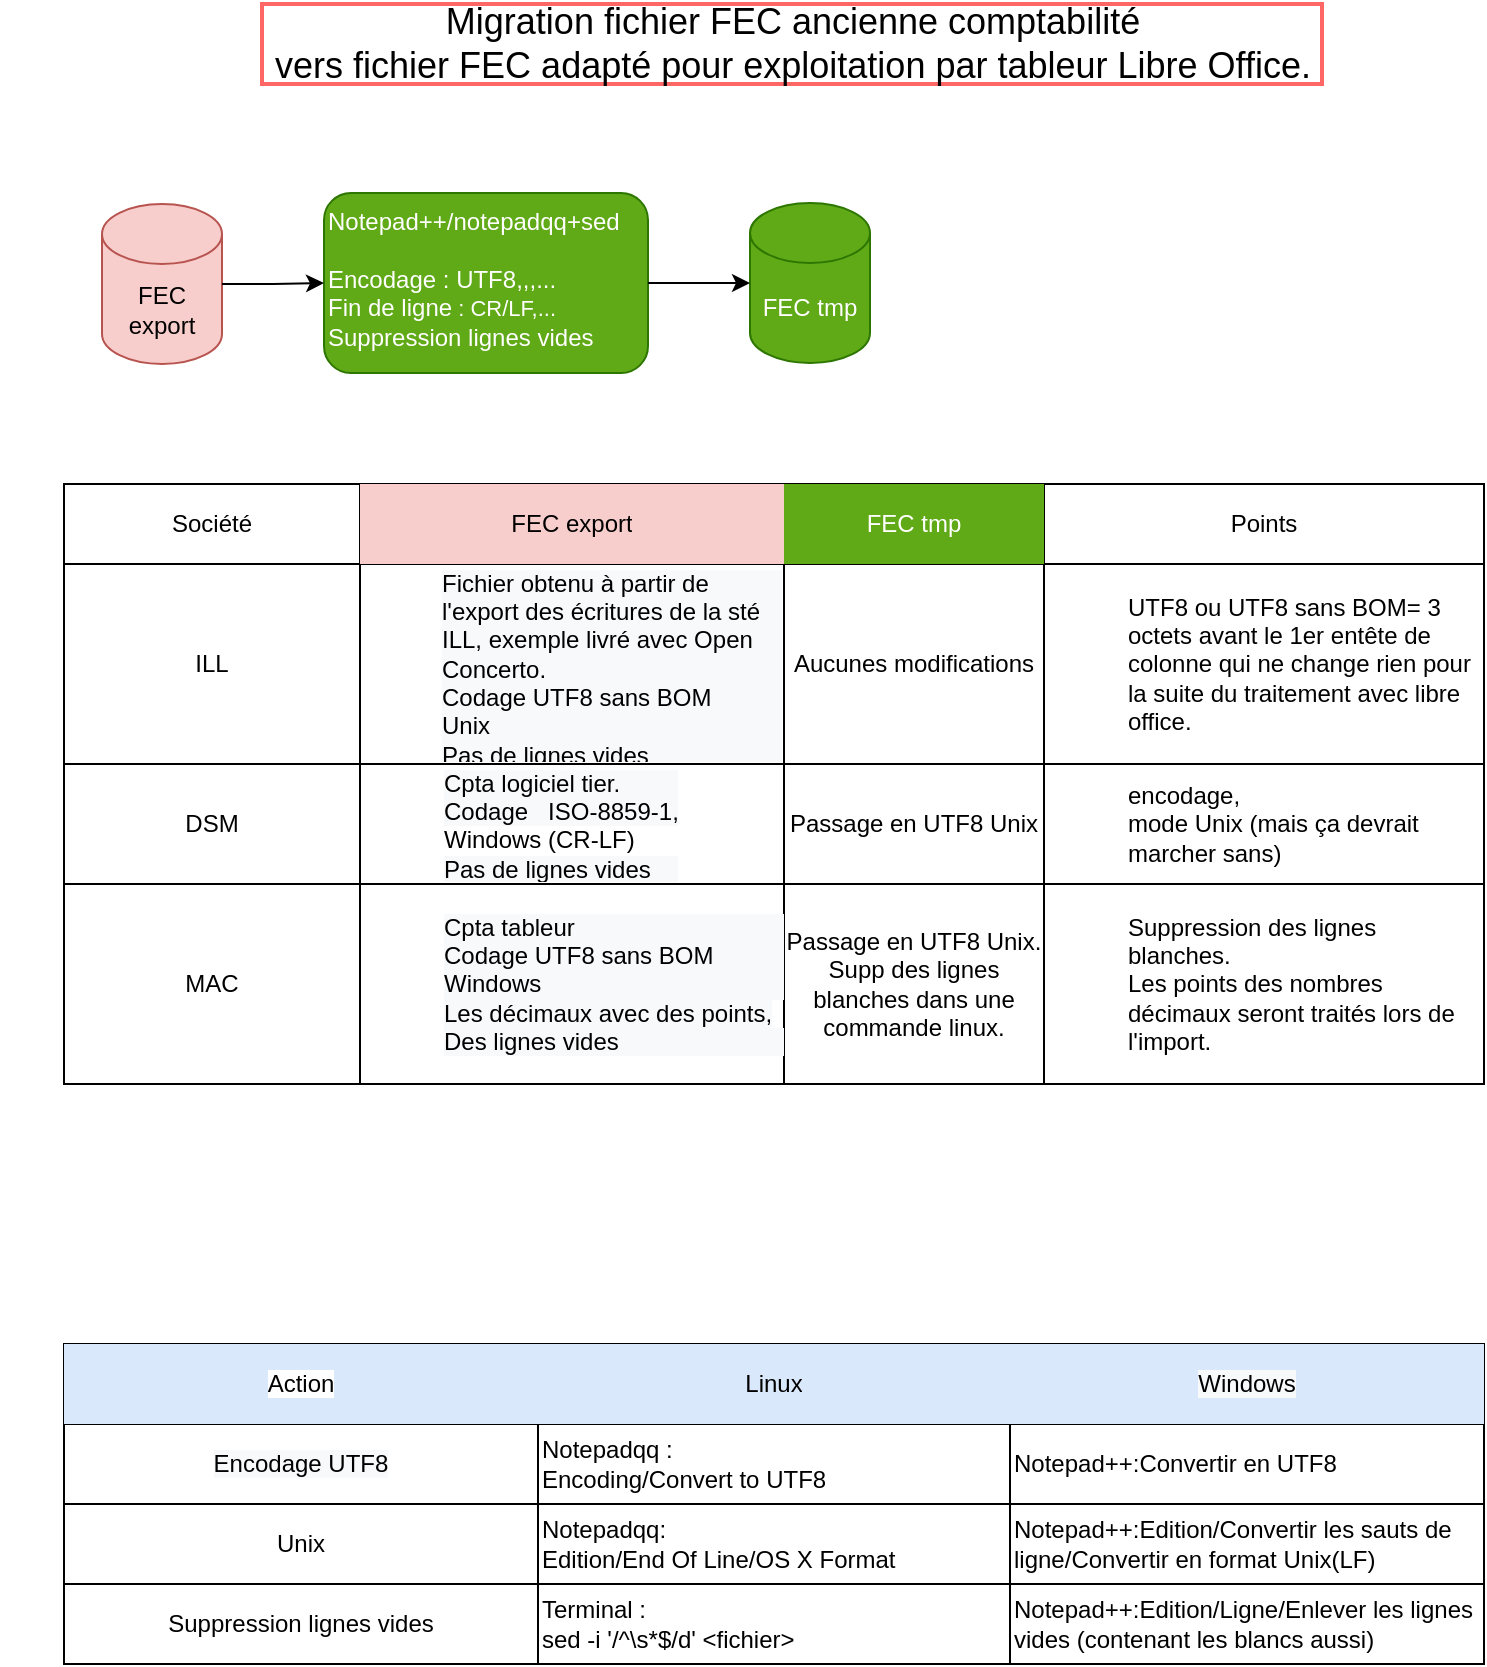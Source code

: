<mxfile version="14.1.8" type="device"><diagram id="iGFRoAMbbEmZFV0T_eid" name="Page-1"><mxGraphModel dx="1102" dy="573" grid="1" gridSize="10" guides="1" tooltips="1" connect="1" arrows="1" fold="1" page="1" pageScale="1" pageWidth="827" pageHeight="1169" math="0" shadow="0"><root><mxCell id="0"/><mxCell id="1" parent="0"/><mxCell id="eUGsf9PF3j17Q525Hy67-8" value="" style="group" parent="1" vertex="1" connectable="0"><mxGeometry x="18" y="140" width="273" height="200" as="geometry"/></mxCell><mxCell id="eUGsf9PF3j17Q525Hy67-9" value="FEC export" style="shape=cylinder3;whiteSpace=wrap;html=1;boundedLbl=1;backgroundOutline=1;size=15;fillColor=#f8cecc;strokeColor=#b85450;" parent="eUGsf9PF3j17Q525Hy67-8" vertex="1"><mxGeometry x="51" width="60" height="80" as="geometry"/></mxCell><mxCell id="eUGsf9PF3j17Q525Hy67-10" value="Notepad++/notepadqq+sed&lt;br&gt;&lt;br&gt;Encodage : &lt;font&gt;UTF8,,,...&lt;br&gt;&lt;font&gt;&lt;font style=&quot;font-size: 12px&quot;&gt;Fin de ligne&lt;/font&gt;&lt;span style=&quot;font-size: 11px&quot;&gt; : CR/LF,...&lt;br&gt;&lt;/span&gt;&lt;/font&gt;&lt;/font&gt;&lt;font style=&quot;font-size: 12px&quot;&gt;Suppression lignes vides&amp;nbsp;&lt;/font&gt;" style="rounded=1;whiteSpace=wrap;html=1;horizontal=1;verticalAlign=top;align=left;fillColor=#60a917;strokeColor=#2D7600;fontColor=#ffffff;" parent="eUGsf9PF3j17Q525Hy67-8" vertex="1"><mxGeometry x="162" y="-5.5" width="162" height="90" as="geometry"/></mxCell><mxCell id="eUGsf9PF3j17Q525Hy67-11" style="edgeStyle=orthogonalEdgeStyle;rounded=0;orthogonalLoop=1;jettySize=auto;html=1;" parent="eUGsf9PF3j17Q525Hy67-8" source="eUGsf9PF3j17Q525Hy67-9" target="eUGsf9PF3j17Q525Hy67-10" edge="1"><mxGeometry relative="1" as="geometry"/></mxCell><mxCell id="eUGsf9PF3j17Q525Hy67-12" value="FEC tmp" style="shape=cylinder3;whiteSpace=wrap;html=1;boundedLbl=1;backgroundOutline=1;size=15;fillColor=#60a917;strokeColor=#2D7600;fontColor=#ffffff;" parent="eUGsf9PF3j17Q525Hy67-8" vertex="1"><mxGeometry x="375" y="-0.5" width="60" height="80" as="geometry"/></mxCell><mxCell id="eUGsf9PF3j17Q525Hy67-13" value="" style="edgeStyle=orthogonalEdgeStyle;rounded=0;orthogonalLoop=1;jettySize=auto;html=1;" parent="eUGsf9PF3j17Q525Hy67-8" source="eUGsf9PF3j17Q525Hy67-10" target="eUGsf9PF3j17Q525Hy67-12" edge="1"><mxGeometry relative="1" as="geometry"/></mxCell><mxCell id="eUGsf9PF3j17Q525Hy67-14" style="edgeStyle=orthogonalEdgeStyle;rounded=0;orthogonalLoop=1;jettySize=auto;html=1;exitX=0.5;exitY=1;exitDx=0;exitDy=0;" parent="eUGsf9PF3j17Q525Hy67-8" source="eUGsf9PF3j17Q525Hy67-10" target="eUGsf9PF3j17Q525Hy67-10" edge="1"><mxGeometry relative="1" as="geometry"/></mxCell><mxCell id="eUGsf9PF3j17Q525Hy67-15" value="&lt;font style=&quot;font-size: 18px&quot;&gt;Migration fichier FEC ancienne comptabilité &lt;br&gt;vers fichier FEC adapté pour exploitation par tableur Libre Office.&lt;/font&gt;" style="text;html=1;resizable=0;autosize=1;align=center;verticalAlign=middle;points=[];fillColor=none;rounded=0;strokeWidth=2;strokeColor=#FF6666;" parent="1" vertex="1"><mxGeometry x="149" y="40" width="530" height="40" as="geometry"/></mxCell><mxCell id="eUGsf9PF3j17Q525Hy67-68" value="" style="shape=table;html=1;whiteSpace=wrap;startSize=0;container=1;collapsible=0;childLayout=tableLayout;" parent="1" vertex="1"><mxGeometry x="50" y="280" width="710" height="300" as="geometry"/></mxCell><mxCell id="eUGsf9PF3j17Q525Hy67-69" value="" style="shape=partialRectangle;html=1;whiteSpace=wrap;collapsible=0;dropTarget=0;pointerEvents=0;fillColor=none;top=0;left=0;bottom=0;right=0;points=[[0,0.5],[1,0.5]];portConstraint=eastwest;" parent="eUGsf9PF3j17Q525Hy67-68" vertex="1"><mxGeometry width="710" height="40" as="geometry"/></mxCell><mxCell id="eUGsf9PF3j17Q525Hy67-70" value="Société" style="shape=partialRectangle;html=1;whiteSpace=wrap;connectable=0;overflow=hidden;fillColor=none;top=0;left=0;bottom=0;right=0;" parent="eUGsf9PF3j17Q525Hy67-69" vertex="1"><mxGeometry width="148" height="40" as="geometry"/></mxCell><mxCell id="eUGsf9PF3j17Q525Hy67-71" value="FEC export" style="shape=partialRectangle;html=1;whiteSpace=wrap;connectable=0;overflow=hidden;fillColor=#f8cecc;top=0;left=0;bottom=0;right=0;strokeColor=#b85450;" parent="eUGsf9PF3j17Q525Hy67-69" vertex="1"><mxGeometry x="148" width="212" height="40" as="geometry"/></mxCell><mxCell id="eUGsf9PF3j17Q525Hy67-72" value="FEC tmp" style="shape=partialRectangle;html=1;whiteSpace=wrap;connectable=0;overflow=hidden;fillColor=#60a917;top=0;left=0;bottom=0;right=0;strokeColor=#2D7600;fontColor=#ffffff;" parent="eUGsf9PF3j17Q525Hy67-69" vertex="1"><mxGeometry x="360" width="130" height="40" as="geometry"/></mxCell><mxCell id="eUGsf9PF3j17Q525Hy67-73" value="Points" style="shape=partialRectangle;html=1;whiteSpace=wrap;connectable=0;overflow=hidden;fillColor=none;top=0;left=0;bottom=0;right=0;" parent="eUGsf9PF3j17Q525Hy67-69" vertex="1"><mxGeometry x="490" width="220" height="40" as="geometry"/></mxCell><mxCell id="eUGsf9PF3j17Q525Hy67-74" value="" style="shape=partialRectangle;html=1;whiteSpace=wrap;collapsible=0;dropTarget=0;pointerEvents=0;fillColor=none;top=0;left=0;bottom=0;right=0;points=[[0,0.5],[1,0.5]];portConstraint=eastwest;" parent="eUGsf9PF3j17Q525Hy67-68" vertex="1"><mxGeometry y="40" width="710" height="100" as="geometry"/></mxCell><mxCell id="eUGsf9PF3j17Q525Hy67-75" value="ILL" style="shape=partialRectangle;html=1;whiteSpace=wrap;connectable=0;overflow=hidden;fillColor=none;top=0;left=0;bottom=0;right=0;" parent="eUGsf9PF3j17Q525Hy67-74" vertex="1"><mxGeometry width="148" height="100" as="geometry"/></mxCell><mxCell id="eUGsf9PF3j17Q525Hy67-76" value="&lt;blockquote style=&quot;color: rgb(0 , 0 , 0) ; font-family: &amp;#34;helvetica&amp;#34; ; font-size: 12px ; font-style: normal ; font-weight: 400 ; letter-spacing: normal ; text-align: left ; text-indent: 0px ; text-transform: none ; word-spacing: 0px ; background-color: rgb(248 , 249 , 250) ; margin: 0px 0px 0px 40px ; border: none ; padding: 0px&quot;&gt;Fichier obtenu à partir de l'export des écritures de la sté ILL, exemple livré avec Open Concerto.&lt;/blockquote&gt;&lt;blockquote style=&quot;color: rgb(0 , 0 , 0) ; font-family: &amp;#34;helvetica&amp;#34; ; font-size: 12px ; font-style: normal ; font-weight: 400 ; letter-spacing: normal ; text-align: left ; text-indent: 0px ; text-transform: none ; word-spacing: 0px ; background-color: rgb(248 , 249 , 250) ; margin: 0px 0px 0px 40px ; border: none ; padding: 0px&quot;&gt;Codage UTF8 sans BOM&lt;/blockquote&gt;&lt;blockquote style=&quot;color: rgb(0 , 0 , 0) ; font-family: &amp;#34;helvetica&amp;#34; ; font-size: 12px ; font-style: normal ; font-weight: 400 ; letter-spacing: normal ; text-align: left ; text-indent: 0px ; text-transform: none ; word-spacing: 0px ; background-color: rgb(248 , 249 , 250) ; margin: 0px 0px 0px 40px ; border: none ; padding: 0px&quot;&gt;Unix&lt;/blockquote&gt;&lt;blockquote style=&quot;color: rgb(0 , 0 , 0) ; font-family: &amp;#34;helvetica&amp;#34; ; font-size: 12px ; font-style: normal ; font-weight: 400 ; letter-spacing: normal ; text-align: left ; text-indent: 0px ; text-transform: none ; word-spacing: 0px ; background-color: rgb(248 , 249 , 250) ; margin: 0px 0px 0px 40px ; border: none ; padding: 0px&quot;&gt;Pas de lignes vides&lt;/blockquote&gt;" style="shape=partialRectangle;html=1;whiteSpace=wrap;connectable=0;overflow=hidden;fillColor=none;top=0;left=0;bottom=0;right=0;" parent="eUGsf9PF3j17Q525Hy67-74" vertex="1"><mxGeometry x="148" width="212" height="100" as="geometry"/></mxCell><mxCell id="eUGsf9PF3j17Q525Hy67-77" value="Aucunes modifications" style="shape=partialRectangle;html=1;whiteSpace=wrap;connectable=0;overflow=hidden;fillColor=none;top=0;left=0;bottom=0;right=0;" parent="eUGsf9PF3j17Q525Hy67-74" vertex="1"><mxGeometry x="360" width="130" height="100" as="geometry"/></mxCell><mxCell id="eUGsf9PF3j17Q525Hy67-78" value="&lt;blockquote style=&quot;margin: 0 0 0 40px ; border: none ; padding: 0px&quot;&gt;UTF8 ou UTF8 sans BOM= 3 octets avant le 1er entête de colonne qui ne change rien pour la suite du traitement avec libre office.&lt;/blockquote&gt;" style="shape=partialRectangle;html=1;whiteSpace=wrap;connectable=0;overflow=hidden;fillColor=none;top=0;left=0;bottom=0;right=0;align=left;" parent="eUGsf9PF3j17Q525Hy67-74" vertex="1"><mxGeometry x="490" width="220" height="100" as="geometry"/></mxCell><mxCell id="eUGsf9PF3j17Q525Hy67-79" value="" style="shape=partialRectangle;html=1;whiteSpace=wrap;collapsible=0;dropTarget=0;pointerEvents=0;fillColor=none;top=0;left=0;bottom=0;right=0;points=[[0,0.5],[1,0.5]];portConstraint=eastwest;" parent="eUGsf9PF3j17Q525Hy67-68" vertex="1"><mxGeometry y="140" width="710" height="60" as="geometry"/></mxCell><mxCell id="eUGsf9PF3j17Q525Hy67-80" value="DSM" style="shape=partialRectangle;html=1;whiteSpace=wrap;connectable=0;overflow=hidden;fillColor=none;top=0;left=0;bottom=0;right=0;" parent="eUGsf9PF3j17Q525Hy67-79" vertex="1"><mxGeometry width="148" height="60" as="geometry"/></mxCell><mxCell id="eUGsf9PF3j17Q525Hy67-81" value="&lt;blockquote style=&quot;color: rgb(0 , 0 , 0) ; font-family: &amp;#34;helvetica&amp;#34; ; font-size: 12px ; font-style: normal ; font-weight: 400 ; letter-spacing: normal ; text-indent: 0px ; text-transform: none ; word-spacing: 0px ; background-color: rgb(248 , 249 , 250) ; margin: 0px 0px 0px 40px ; border: none ; padding: 0px&quot;&gt;Cpta logiciel tier.&lt;/blockquote&gt;&lt;blockquote style=&quot;color: rgb(0 , 0 , 0) ; font-family: &amp;#34;helvetica&amp;#34; ; font-size: 12px ; font-style: normal ; font-weight: 400 ; letter-spacing: normal ; text-indent: 0px ; text-transform: none ; word-spacing: 0px ; background-color: rgb(248 , 249 , 250) ; margin: 0px 0px 0px 40px ; border: none ; padding: 0px&quot;&gt;Codage&amp;nbsp; &amp;nbsp;ISO-8859-1,&lt;/blockquote&gt;&lt;blockquote style=&quot;margin: 0 0 0 40px ; border: none ; padding: 0px&quot;&gt;&lt;span style=&quot;font-family: &amp;#34;helvetica&amp;#34;&quot;&gt;Windows (&lt;/span&gt;&lt;span style=&quot;font-family: &amp;#34;helvetica&amp;#34;&quot;&gt;CR-LF)&lt;/span&gt;&lt;/blockquote&gt;&lt;blockquote style=&quot;color: rgb(0 , 0 , 0) ; font-family: &amp;#34;helvetica&amp;#34; ; font-size: 12px ; font-style: normal ; font-weight: 400 ; letter-spacing: normal ; text-indent: 0px ; text-transform: none ; word-spacing: 0px ; background-color: rgb(248 , 249 , 250) ; margin: 0px 0px 0px 40px ; border: none ; padding: 0px&quot;&gt;Pas de lignes vides&lt;br&gt;&lt;/blockquote&gt;" style="shape=partialRectangle;html=1;whiteSpace=wrap;connectable=0;overflow=hidden;fillColor=none;top=0;left=0;bottom=0;right=0;align=left;" parent="eUGsf9PF3j17Q525Hy67-79" vertex="1"><mxGeometry x="148" width="212" height="60" as="geometry"/></mxCell><mxCell id="eUGsf9PF3j17Q525Hy67-82" value="Passage en UTF8 Unix" style="shape=partialRectangle;html=1;whiteSpace=wrap;connectable=0;overflow=hidden;fillColor=none;top=0;left=0;bottom=0;right=0;" parent="eUGsf9PF3j17Q525Hy67-79" vertex="1"><mxGeometry x="360" width="130" height="60" as="geometry"/></mxCell><mxCell id="eUGsf9PF3j17Q525Hy67-83" value="&lt;blockquote style=&quot;margin: 0 0 0 40px ; border: none ; padding: 0px&quot;&gt;encodage,&lt;/blockquote&gt;&lt;blockquote style=&quot;margin: 0 0 0 40px ; border: none ; padding: 0px&quot;&gt;mode Unix (mais ça devrait marcher sans)&lt;/blockquote&gt;" style="shape=partialRectangle;html=1;whiteSpace=wrap;connectable=0;overflow=hidden;fillColor=none;top=0;left=0;bottom=0;right=0;align=left;" parent="eUGsf9PF3j17Q525Hy67-79" vertex="1"><mxGeometry x="490" width="220" height="60" as="geometry"/></mxCell><mxCell id="eUGsf9PF3j17Q525Hy67-84" value="" style="shape=partialRectangle;html=1;whiteSpace=wrap;collapsible=0;dropTarget=0;pointerEvents=0;fillColor=none;top=0;left=0;bottom=0;right=0;points=[[0,0.5],[1,0.5]];portConstraint=eastwest;" parent="eUGsf9PF3j17Q525Hy67-68" vertex="1"><mxGeometry y="200" width="710" height="100" as="geometry"/></mxCell><mxCell id="eUGsf9PF3j17Q525Hy67-85" value="MAC" style="shape=partialRectangle;html=1;whiteSpace=wrap;connectable=0;overflow=hidden;fillColor=none;top=0;left=0;bottom=0;right=0;" parent="eUGsf9PF3j17Q525Hy67-84" vertex="1"><mxGeometry width="148" height="100" as="geometry"/></mxCell><mxCell id="eUGsf9PF3j17Q525Hy67-86" value="&lt;blockquote style=&quot;margin: 0 0 0 40px ; border: none ; padding: 0px&quot;&gt;&lt;div style=&quot;color: rgb(0 , 0 , 0) ; font-family: &amp;#34;helvetica&amp;#34; ; font-size: 12px ; font-style: normal ; font-weight: 400 ; letter-spacing: normal ; text-indent: 0px ; text-transform: none ; word-spacing: 0px ; background-color: rgb(248 , 249 , 250)&quot;&gt;&lt;span&gt;Cpta tableur&lt;/span&gt;&lt;/div&gt;&lt;div style=&quot;color: rgb(0 , 0 , 0) ; font-family: &amp;#34;helvetica&amp;#34; ; font-size: 12px ; font-style: normal ; font-weight: 400 ; letter-spacing: normal ; text-indent: 0px ; text-transform: none ; word-spacing: 0px ; background-color: rgb(248 , 249 , 250)&quot;&gt;&lt;span&gt;Codage UTF8 sans BOM Windows&lt;/span&gt;&lt;/div&gt;&lt;span style=&quot;color: rgb(0 , 0 , 0) ; font-family: &amp;#34;helvetica&amp;#34; ; font-size: 12px ; font-style: normal ; font-weight: 400 ; letter-spacing: normal ; text-indent: 0px ; text-transform: none ; word-spacing: 0px ; background-color: rgb(248 , 249 , 250) ; display: inline ; float: none&quot;&gt;Les décimaux avec des points,&lt;/span&gt;&lt;div style=&quot;color: rgb(0 , 0 , 0) ; font-family: &amp;#34;helvetica&amp;#34; ; font-size: 12px ; font-style: normal ; font-weight: 400 ; letter-spacing: normal ; text-indent: 0px ; text-transform: none ; word-spacing: 0px ; background-color: rgb(248 , 249 , 250)&quot;&gt;&lt;span&gt;Des lignes vides&lt;/span&gt;&lt;/div&gt;&lt;/blockquote&gt;" style="shape=partialRectangle;html=1;whiteSpace=wrap;connectable=0;overflow=hidden;fillColor=none;top=0;left=0;bottom=0;right=0;align=left;" parent="eUGsf9PF3j17Q525Hy67-84" vertex="1"><mxGeometry x="148" width="212" height="100" as="geometry"/></mxCell><mxCell id="eUGsf9PF3j17Q525Hy67-87" value="Passage en UTF8 Unix.&lt;br&gt;Supp des lignes blanches dans une commande linux." style="shape=partialRectangle;html=1;whiteSpace=wrap;connectable=0;overflow=hidden;fillColor=none;top=0;left=0;bottom=0;right=0;" parent="eUGsf9PF3j17Q525Hy67-84" vertex="1"><mxGeometry x="360" width="130" height="100" as="geometry"/></mxCell><mxCell id="eUGsf9PF3j17Q525Hy67-88" value="&lt;blockquote style=&quot;margin: 0 0 0 40px ; border: none ; padding: 0px&quot;&gt;Suppression des lignes blanches.&lt;/blockquote&gt;&lt;blockquote style=&quot;margin: 0 0 0 40px ; border: none ; padding: 0px&quot;&gt;Les points des nombres décimaux seront traités lors de l'import.&lt;/blockquote&gt;" style="shape=partialRectangle;html=1;whiteSpace=wrap;connectable=0;overflow=hidden;fillColor=none;top=0;left=0;bottom=0;right=0;align=left;" parent="eUGsf9PF3j17Q525Hy67-84" vertex="1"><mxGeometry x="490" width="220" height="100" as="geometry"/></mxCell><mxCell id="eUGsf9PF3j17Q525Hy67-108" value="" style="shape=table;html=1;whiteSpace=wrap;startSize=0;container=1;collapsible=0;childLayout=tableLayout;" parent="1" vertex="1"><mxGeometry x="50" y="710" width="710" height="160" as="geometry"/></mxCell><mxCell id="eUGsf9PF3j17Q525Hy67-109" value="" style="shape=partialRectangle;html=1;whiteSpace=wrap;collapsible=0;dropTarget=0;pointerEvents=0;fillColor=none;top=0;left=0;bottom=0;right=0;points=[[0,0.5],[1,0.5]];portConstraint=eastwest;" parent="eUGsf9PF3j17Q525Hy67-108" vertex="1"><mxGeometry width="710" height="40" as="geometry"/></mxCell><mxCell id="eUGsf9PF3j17Q525Hy67-110" value="&lt;span style=&quot;color: rgb(0 , 0 , 0) ; font-family: &amp;#34;helvetica&amp;#34; ; font-size: 12px ; font-style: normal ; font-weight: 400 ; letter-spacing: normal ; text-align: center ; text-indent: 0px ; text-transform: none ; word-spacing: 0px ; display: inline ; float: none ; background-color: rgb(255 , 255 , 255)&quot;&gt;Action&lt;/span&gt;" style="shape=partialRectangle;html=1;whiteSpace=wrap;connectable=0;overflow=hidden;fillColor=#dae8fc;top=0;left=0;bottom=0;right=0;strokeColor=#6c8ebf;" parent="eUGsf9PF3j17Q525Hy67-109" vertex="1"><mxGeometry width="237" height="40" as="geometry"/></mxCell><mxCell id="eUGsf9PF3j17Q525Hy67-111" value="&lt;span&gt;Linux&lt;/span&gt;" style="shape=partialRectangle;html=1;whiteSpace=wrap;connectable=0;overflow=hidden;fillColor=#dae8fc;top=0;left=0;bottom=0;right=0;strokeColor=#6c8ebf;" parent="eUGsf9PF3j17Q525Hy67-109" vertex="1"><mxGeometry x="237" width="236" height="40" as="geometry"/></mxCell><mxCell id="eUGsf9PF3j17Q525Hy67-112" value="&lt;meta charset=&quot;utf-8&quot;&gt;&lt;span style=&quot;color: rgb(0, 0, 0); font-family: helvetica; font-size: 12px; font-style: normal; font-weight: 400; letter-spacing: normal; text-align: center; text-indent: 0px; text-transform: none; word-spacing: 0px; background-color: rgb(248, 249, 250); display: inline; float: none;&quot;&gt;Windows&lt;/span&gt;" style="shape=partialRectangle;html=1;whiteSpace=wrap;connectable=0;overflow=hidden;fillColor=#dae8fc;top=0;left=0;bottom=0;right=0;strokeColor=#6c8ebf;" parent="eUGsf9PF3j17Q525Hy67-109" vertex="1"><mxGeometry x="473" width="237" height="40" as="geometry"/></mxCell><mxCell id="eUGsf9PF3j17Q525Hy67-113" value="" style="shape=partialRectangle;html=1;whiteSpace=wrap;collapsible=0;dropTarget=0;pointerEvents=0;fillColor=none;top=0;left=0;bottom=0;right=0;points=[[0,0.5],[1,0.5]];portConstraint=eastwest;" parent="eUGsf9PF3j17Q525Hy67-108" vertex="1"><mxGeometry y="40" width="710" height="40" as="geometry"/></mxCell><mxCell id="eUGsf9PF3j17Q525Hy67-114" value="&lt;meta charset=&quot;utf-8&quot;&gt;&lt;span style=&quot;color: rgb(0, 0, 0); font-family: helvetica; font-size: 12px; font-style: normal; font-weight: 400; letter-spacing: normal; text-align: center; text-indent: 0px; text-transform: none; word-spacing: 0px; background-color: rgb(248, 249, 250); display: inline; float: none;&quot;&gt;Encodage UTF8&lt;/span&gt;" style="shape=partialRectangle;html=1;whiteSpace=wrap;connectable=0;overflow=hidden;fillColor=none;top=0;left=0;bottom=0;right=0;" parent="eUGsf9PF3j17Q525Hy67-113" vertex="1"><mxGeometry width="237" height="40" as="geometry"/></mxCell><mxCell id="eUGsf9PF3j17Q525Hy67-115" value="Notepadqq : &lt;br&gt;Encoding/Convert to UTF8" style="shape=partialRectangle;html=1;whiteSpace=wrap;connectable=0;overflow=hidden;fillColor=none;top=0;left=0;bottom=0;right=0;align=left;" parent="eUGsf9PF3j17Q525Hy67-113" vertex="1"><mxGeometry x="237" width="236" height="40" as="geometry"/></mxCell><mxCell id="eUGsf9PF3j17Q525Hy67-116" value="Notepad++:Convertir en UTF8" style="shape=partialRectangle;html=1;whiteSpace=wrap;connectable=0;overflow=hidden;fillColor=none;top=0;left=0;bottom=0;right=0;align=left;" parent="eUGsf9PF3j17Q525Hy67-113" vertex="1"><mxGeometry x="473" width="237" height="40" as="geometry"/></mxCell><mxCell id="eUGsf9PF3j17Q525Hy67-117" value="" style="shape=partialRectangle;html=1;whiteSpace=wrap;collapsible=0;dropTarget=0;pointerEvents=0;fillColor=none;top=0;left=0;bottom=0;right=0;points=[[0,0.5],[1,0.5]];portConstraint=eastwest;" parent="eUGsf9PF3j17Q525Hy67-108" vertex="1"><mxGeometry y="80" width="710" height="40" as="geometry"/></mxCell><mxCell id="eUGsf9PF3j17Q525Hy67-118" value="Unix" style="shape=partialRectangle;html=1;whiteSpace=wrap;connectable=0;overflow=hidden;fillColor=none;top=0;left=0;bottom=0;right=0;" parent="eUGsf9PF3j17Q525Hy67-117" vertex="1"><mxGeometry width="237" height="40" as="geometry"/></mxCell><mxCell id="eUGsf9PF3j17Q525Hy67-119" value="Notepadqq: &lt;br&gt;Edition/End Of Line/OS X Format" style="shape=partialRectangle;html=1;whiteSpace=wrap;connectable=0;overflow=hidden;fillColor=none;top=0;left=0;bottom=0;right=0;align=left;" parent="eUGsf9PF3j17Q525Hy67-117" vertex="1"><mxGeometry x="237" width="236" height="40" as="geometry"/></mxCell><mxCell id="eUGsf9PF3j17Q525Hy67-120" value="Notepad++:Edition/Convertir les sauts de ligne/Convertir en format Unix(LF)" style="shape=partialRectangle;html=1;whiteSpace=wrap;connectable=0;overflow=hidden;fillColor=none;top=0;left=0;bottom=0;right=0;align=left;" parent="eUGsf9PF3j17Q525Hy67-117" vertex="1"><mxGeometry x="473" width="237" height="40" as="geometry"/></mxCell><mxCell id="eUGsf9PF3j17Q525Hy67-121" value="" style="shape=partialRectangle;html=1;whiteSpace=wrap;collapsible=0;dropTarget=0;pointerEvents=0;fillColor=none;top=0;left=0;bottom=0;right=0;points=[[0,0.5],[1,0.5]];portConstraint=eastwest;" parent="eUGsf9PF3j17Q525Hy67-108" vertex="1"><mxGeometry y="120" width="710" height="40" as="geometry"/></mxCell><mxCell id="eUGsf9PF3j17Q525Hy67-122" value="Suppression lignes vides" style="shape=partialRectangle;html=1;whiteSpace=wrap;connectable=0;overflow=hidden;fillColor=none;top=0;left=0;bottom=0;right=0;" parent="eUGsf9PF3j17Q525Hy67-121" vertex="1"><mxGeometry width="237" height="40" as="geometry"/></mxCell><mxCell id="eUGsf9PF3j17Q525Hy67-123" value="Terminal :&lt;br&gt;sed -i '/^\s*$/d' &amp;lt;fichier&amp;gt;" style="shape=partialRectangle;html=1;whiteSpace=wrap;connectable=0;overflow=hidden;fillColor=none;top=0;left=0;bottom=0;right=0;align=left;" parent="eUGsf9PF3j17Q525Hy67-121" vertex="1"><mxGeometry x="237" width="236" height="40" as="geometry"/></mxCell><mxCell id="eUGsf9PF3j17Q525Hy67-124" value="Notepad++:Edition/Ligne/Enlever les lignes vides (contenant les blancs aussi)" style="shape=partialRectangle;html=1;whiteSpace=wrap;connectable=0;overflow=hidden;fillColor=none;top=0;left=0;bottom=0;right=0;align=left;" parent="eUGsf9PF3j17Q525Hy67-121" vertex="1"><mxGeometry x="473" width="237" height="40" as="geometry"/></mxCell></root></mxGraphModel></diagram></mxfile>